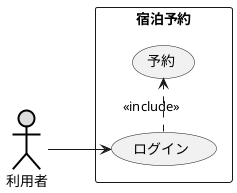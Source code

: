@startuml 宿泊
left to right direction
actor 利用者 #DDDDDD;line:black;line.bold;
    rectangle 宿泊予約{
        usecase 予約
        usecase ログイン
    }
利用者 --> ログイン
ログイン .> 予約: << include >>
@enduml
